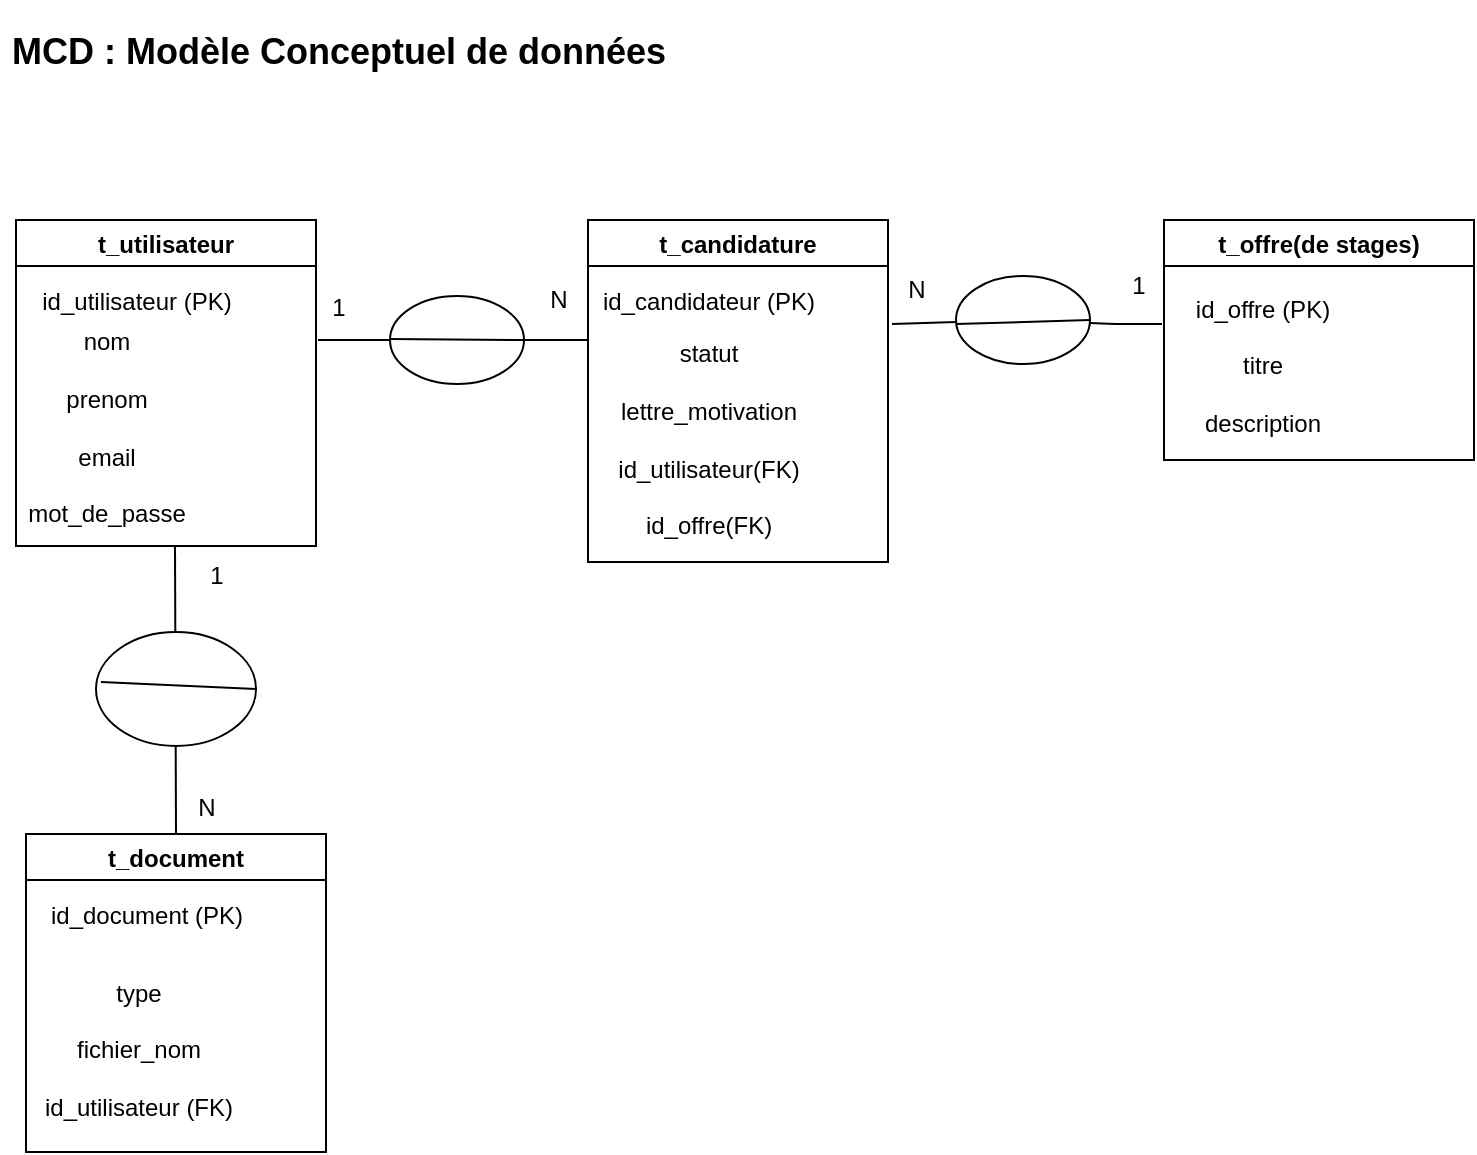<mxfile version="13.6.2" type="device"><diagram id="Q8E9Eq1CzG9G1l9SKOgg" name="Page-1"><mxGraphModel dx="1086" dy="926" grid="0" gridSize="10" guides="1" tooltips="1" connect="1" arrows="1" fold="1" page="1" pageScale="1" pageWidth="827" pageHeight="1169" math="0" shadow="0"><root><mxCell id="0"/><mxCell id="1" parent="0"/><mxCell id="yEifZMaHbHw9pzWFnUvi-1" value="t_utilisateur" style="swimlane;" vertex="1" parent="1"><mxGeometry x="25" y="122" width="150" height="163" as="geometry"/></mxCell><mxCell id="yEifZMaHbHw9pzWFnUvi-2" value="id_utilisateur (PK)" style="text;html=1;align=center;verticalAlign=middle;resizable=0;points=[];autosize=1;" vertex="1" parent="yEifZMaHbHw9pzWFnUvi-1"><mxGeometry x="7" y="32" width="105" height="18" as="geometry"/></mxCell><mxCell id="yEifZMaHbHw9pzWFnUvi-3" value="nom&lt;br&gt;&lt;br&gt;prenom&lt;br&gt;&lt;br&gt;email&lt;br&gt;&lt;br&gt;mot_de_passe" style="text;html=1;align=center;verticalAlign=middle;resizable=0;points=[];autosize=1;" vertex="1" parent="yEifZMaHbHw9pzWFnUvi-1"><mxGeometry y="53" width="89" height="102" as="geometry"/></mxCell><mxCell id="yEifZMaHbHw9pzWFnUvi-4" value="t_candidature" style="swimlane;" vertex="1" parent="1"><mxGeometry x="311" y="122" width="150" height="171" as="geometry"/></mxCell><mxCell id="yEifZMaHbHw9pzWFnUvi-5" value="id_candidateur (PK)" style="text;html=1;align=center;verticalAlign=middle;resizable=0;points=[];autosize=1;" vertex="1" parent="yEifZMaHbHw9pzWFnUvi-4"><mxGeometry x="2" y="32" width="116" height="18" as="geometry"/></mxCell><mxCell id="yEifZMaHbHw9pzWFnUvi-6" value="statut&lt;br&gt;&lt;br&gt;lettre_motivation&lt;br&gt;&lt;br&gt;id_utilisateur(FK)&lt;br&gt;&lt;br&gt;id_offre(FK)" style="text;html=1;align=center;verticalAlign=middle;resizable=0;points=[];autosize=1;" vertex="1" parent="yEifZMaHbHw9pzWFnUvi-4"><mxGeometry x="9.5" y="59" width="101" height="102" as="geometry"/></mxCell><mxCell id="yEifZMaHbHw9pzWFnUvi-7" value="t_offre(de stages)" style="swimlane;" vertex="1" parent="1"><mxGeometry x="599" y="122" width="155" height="120" as="geometry"/></mxCell><mxCell id="yEifZMaHbHw9pzWFnUvi-8" value="id_offre (PK)&lt;br&gt;&lt;br&gt;titre&lt;br&gt;&lt;br&gt;description" style="text;html=1;align=center;verticalAlign=middle;resizable=0;points=[];autosize=1;" vertex="1" parent="yEifZMaHbHw9pzWFnUvi-7"><mxGeometry x="10" y="36" width="77" height="74" as="geometry"/></mxCell><mxCell id="yEifZMaHbHw9pzWFnUvi-9" value="" style="endArrow=none;html=1;" edge="1" parent="1" source="yEifZMaHbHw9pzWFnUvi-13"><mxGeometry width="50" height="50" relative="1" as="geometry"><mxPoint x="176" y="182" as="sourcePoint"/><mxPoint x="311" y="182" as="targetPoint"/><Array as="points"><mxPoint x="287" y="182"/></Array></mxGeometry></mxCell><mxCell id="yEifZMaHbHw9pzWFnUvi-10" value="" style="endArrow=none;html=1;" edge="1" parent="1" source="yEifZMaHbHw9pzWFnUvi-17"><mxGeometry width="50" height="50" relative="1" as="geometry"><mxPoint x="463" y="174" as="sourcePoint"/><mxPoint x="598" y="174" as="targetPoint"/><Array as="points"><mxPoint x="574" y="174"/></Array></mxGeometry></mxCell><mxCell id="yEifZMaHbHw9pzWFnUvi-13" value="" style="ellipse;whiteSpace=wrap;html=1;" vertex="1" parent="1"><mxGeometry x="212" y="160" width="67" height="44" as="geometry"/></mxCell><mxCell id="yEifZMaHbHw9pzWFnUvi-15" value="" style="endArrow=none;html=1;" edge="1" parent="1" target="yEifZMaHbHw9pzWFnUvi-13"><mxGeometry width="50" height="50" relative="1" as="geometry"><mxPoint x="176" y="182" as="sourcePoint"/><mxPoint x="311" y="182" as="targetPoint"/><Array as="points"/></mxGeometry></mxCell><mxCell id="yEifZMaHbHw9pzWFnUvi-16" value="" style="endArrow=none;html=1;entryX=1;entryY=0.5;entryDx=0;entryDy=0;" edge="1" parent="1" target="yEifZMaHbHw9pzWFnUvi-13"><mxGeometry width="50" height="50" relative="1" as="geometry"><mxPoint x="212" y="181.5" as="sourcePoint"/><mxPoint x="262" y="181.5" as="targetPoint"/></mxGeometry></mxCell><mxCell id="yEifZMaHbHw9pzWFnUvi-17" value="" style="ellipse;whiteSpace=wrap;html=1;" vertex="1" parent="1"><mxGeometry x="495" y="150" width="67" height="44" as="geometry"/></mxCell><mxCell id="yEifZMaHbHw9pzWFnUvi-18" value="" style="endArrow=none;html=1;" edge="1" parent="1" target="yEifZMaHbHw9pzWFnUvi-17"><mxGeometry width="50" height="50" relative="1" as="geometry"><mxPoint x="463" y="174" as="sourcePoint"/><mxPoint x="598" y="174" as="targetPoint"/><Array as="points"/></mxGeometry></mxCell><mxCell id="yEifZMaHbHw9pzWFnUvi-19" value="" style="endArrow=none;html=1;entryX=1;entryY=0.5;entryDx=0;entryDy=0;" edge="1" parent="1" target="yEifZMaHbHw9pzWFnUvi-17"><mxGeometry width="50" height="50" relative="1" as="geometry"><mxPoint x="495" y="174" as="sourcePoint"/><mxPoint x="545" y="174" as="targetPoint"/></mxGeometry></mxCell><mxCell id="yEifZMaHbHw9pzWFnUvi-20" value="1" style="text;html=1;align=center;verticalAlign=middle;resizable=0;points=[];autosize=1;" vertex="1" parent="1"><mxGeometry x="177" y="157" width="17" height="18" as="geometry"/></mxCell><mxCell id="yEifZMaHbHw9pzWFnUvi-21" value="N" style="text;html=1;align=center;verticalAlign=middle;resizable=0;points=[];autosize=1;" vertex="1" parent="1"><mxGeometry x="286" y="153" width="19" height="18" as="geometry"/></mxCell><mxCell id="yEifZMaHbHw9pzWFnUvi-22" value="N" style="text;html=1;align=center;verticalAlign=middle;resizable=0;points=[];autosize=1;" vertex="1" parent="1"><mxGeometry x="465" y="148" width="19" height="18" as="geometry"/></mxCell><mxCell id="yEifZMaHbHw9pzWFnUvi-23" value="1" style="text;html=1;align=center;verticalAlign=middle;resizable=0;points=[];autosize=1;" vertex="1" parent="1"><mxGeometry x="577" y="146" width="17" height="18" as="geometry"/></mxCell><mxCell id="yEifZMaHbHw9pzWFnUvi-24" value="t_document" style="swimlane;" vertex="1" parent="1"><mxGeometry x="30" y="429" width="150" height="159" as="geometry"><mxRectangle x="311" y="276" width="83" height="23" as="alternateBounds"/></mxGeometry></mxCell><mxCell id="yEifZMaHbHw9pzWFnUvi-26" value="type&lt;br&gt;&lt;br&gt;fichier_nom&lt;br&gt;&lt;br&gt;id_utilisateur (FK)" style="text;html=1;align=center;verticalAlign=middle;resizable=0;points=[];autosize=1;" vertex="1" parent="yEifZMaHbHw9pzWFnUvi-24"><mxGeometry x="4" y="71" width="104" height="74" as="geometry"/></mxCell><mxCell id="yEifZMaHbHw9pzWFnUvi-25" value="id_document (PK)" style="text;html=1;align=center;verticalAlign=middle;resizable=0;points=[];autosize=1;" vertex="1" parent="yEifZMaHbHw9pzWFnUvi-24"><mxGeometry x="7" y="32" width="106" height="18" as="geometry"/></mxCell><mxCell id="yEifZMaHbHw9pzWFnUvi-28" value="" style="endArrow=none;html=1;exitX=0.5;exitY=0;exitDx=0;exitDy=0;" edge="1" parent="1" source="yEifZMaHbHw9pzWFnUvi-24"><mxGeometry width="50" height="50" relative="1" as="geometry"><mxPoint x="104.5" y="385" as="sourcePoint"/><mxPoint x="104.5" y="285" as="targetPoint"/></mxGeometry></mxCell><mxCell id="yEifZMaHbHw9pzWFnUvi-29" value="" style="ellipse;whiteSpace=wrap;html=1;" vertex="1" parent="1"><mxGeometry x="65" y="328" width="80" height="57" as="geometry"/></mxCell><mxCell id="yEifZMaHbHw9pzWFnUvi-30" value="" style="endArrow=none;html=1;entryX=1;entryY=0.5;entryDx=0;entryDy=0;" edge="1" parent="1" target="yEifZMaHbHw9pzWFnUvi-29"><mxGeometry width="50" height="50" relative="1" as="geometry"><mxPoint x="67.5" y="353" as="sourcePoint"/><mxPoint x="132.5" y="353" as="targetPoint"/></mxGeometry></mxCell><mxCell id="yEifZMaHbHw9pzWFnUvi-31" value="1" style="text;html=1;align=center;verticalAlign=middle;resizable=0;points=[];autosize=1;" vertex="1" parent="1"><mxGeometry x="116" y="291" width="17" height="18" as="geometry"/></mxCell><mxCell id="yEifZMaHbHw9pzWFnUvi-32" value="N" style="text;html=1;align=center;verticalAlign=middle;resizable=0;points=[];autosize=1;" vertex="1" parent="1"><mxGeometry x="110" y="407" width="19" height="18" as="geometry"/></mxCell><mxCell id="yEifZMaHbHw9pzWFnUvi-33" value="&lt;h2&gt;&lt;b&gt;MCD : Modèle Conceptuel de données&lt;/b&gt;&lt;/h2&gt;" style="text;html=1;align=center;verticalAlign=middle;resizable=0;points=[];autosize=1;" vertex="1" parent="1"><mxGeometry x="17" y="14" width="337" height="48" as="geometry"/></mxCell></root></mxGraphModel></diagram></mxfile>